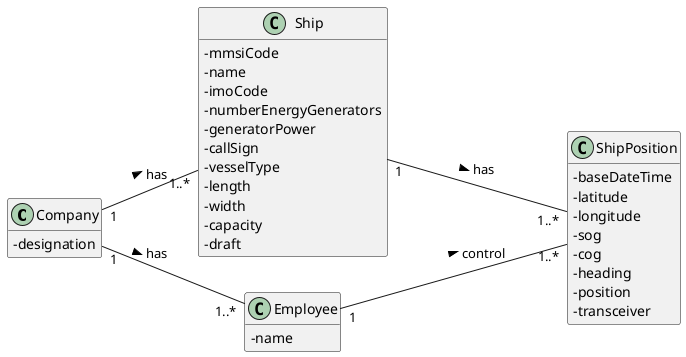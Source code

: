 @startuml


hide methods
left to right direction
skinparam classAttributeIconSize 0

class Company {
-designation
}

class Ship {
-mmsiCode
-name
-imoCode
-numberEnergyGenerators
-generatorPower
-callSign
-vesselType
-length
-width
-capacity
-draft
}


class Employee {
-name
}


class ShipPosition {
-baseDateTime
-latitude
-longitude
-sog
-cog
-heading
-position
-transceiver
}



Company "1"--"1..*" Employee: has >
Company "1"--"1..*" Ship: has >


Employee "1" --- "1..*" ShipPosition : control >


Ship "1" --- "1..*" ShipPosition : has >
@enduml
